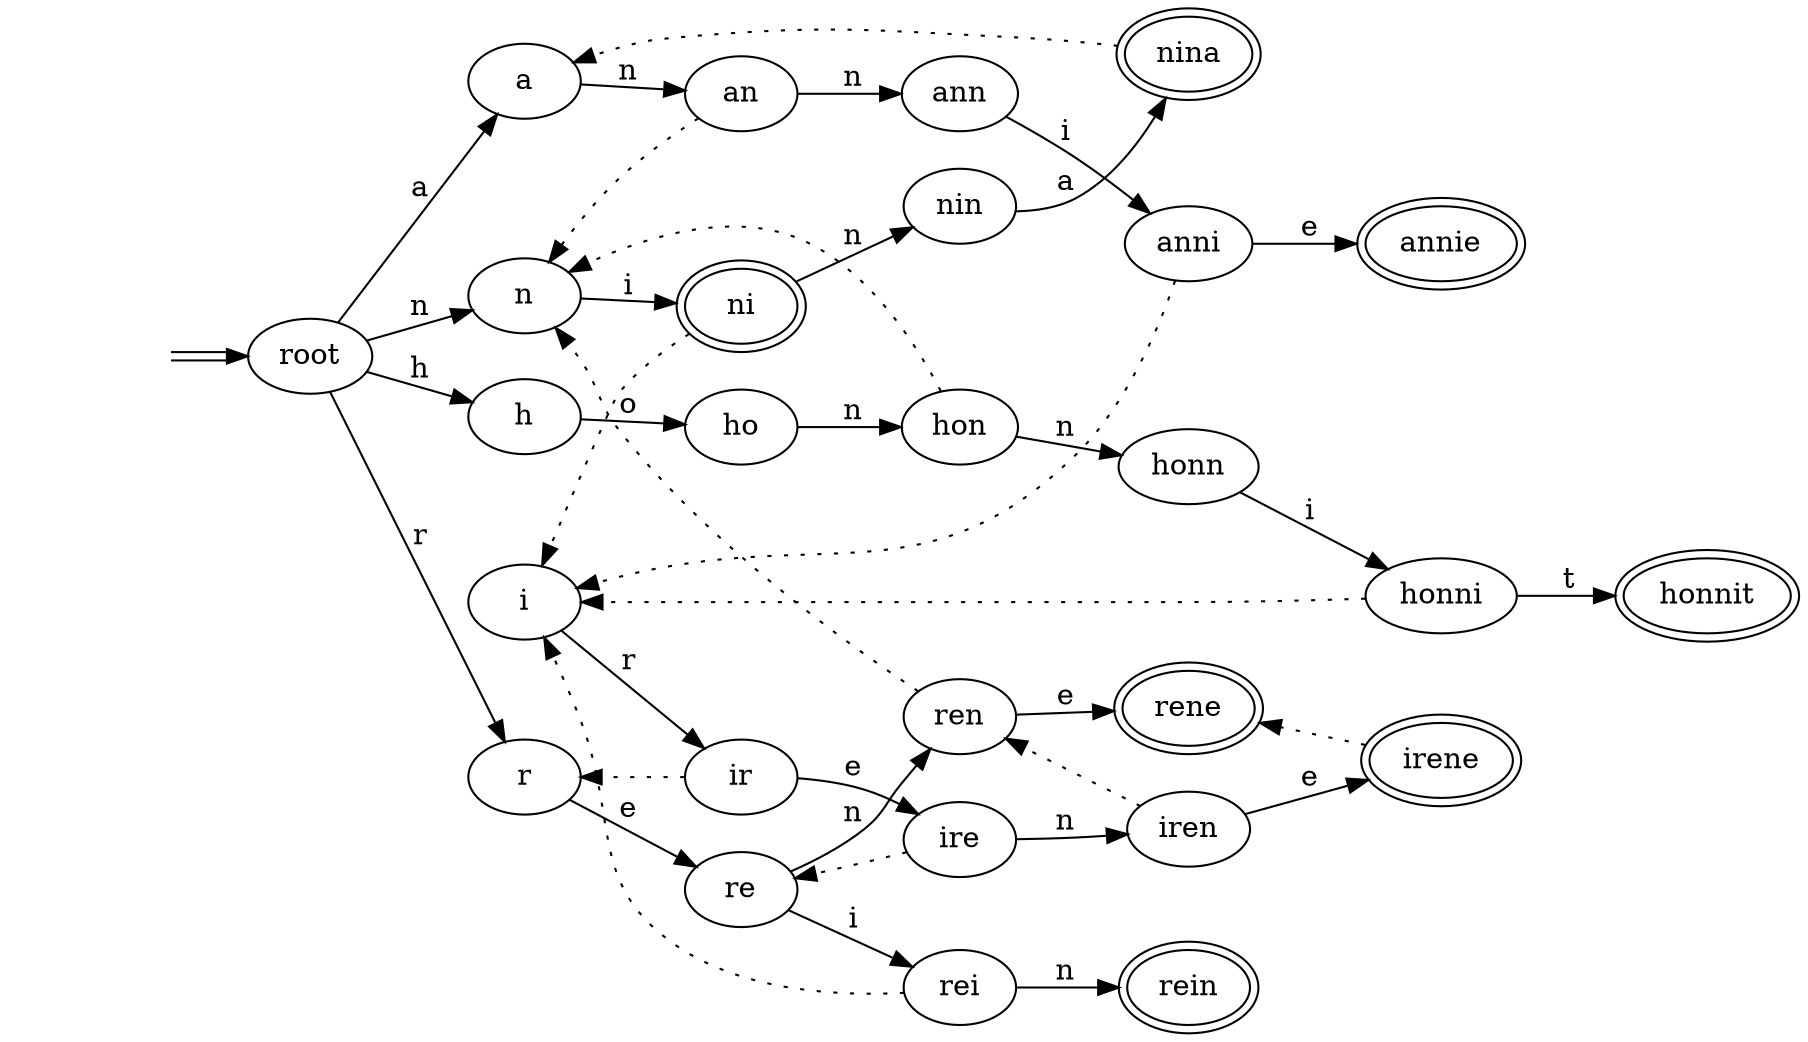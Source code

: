 digraph Automaton { 
  rankdir = LR
{rank=same;   0 [label="root"];}
{rank=same;   1 [label="a"];  2 [label="h"];  3 [label="n"];  4 [label="r"];  5 [label="i"];}
{rank=same;   6 [label="an"];  7 [label="ho"];  8 [label="ni",peripheries=2];  9 [label="re"];  10 [label="ir"];}
{rank=same;   11 [label="ann"];  12 [label="hon"];  13 [label="nin"];  14 [label="ren"];  15 [label="ire"];  16 [label="rei"];}
{rank=same;   17 [label="anni"];  18 [label="honn"];  19 [label="nina",peripheries=2];  20 [label="rene",peripheries=2];  21 [label="iren"];  22 [label="rein",peripheries=2];}
{rank=same;   23 [label="annie",peripheries=2];  24 [label="honni"];  25 [label="irene",peripheries=2];}
{rank=same;   26 [label="honnit",peripheries=2];}
  start0 [style=invis]
  start0 -> 0[color="black:white:black"]
  5 -> 10 [label = "r" ]
  0 -> 3 [label = "n" ]
  12 -> 18 [label = "n" ]
  21 -> 25 [label = "e" ]
  0 -> 4 [label = "r" ]
  15 -> 21 [label = "n" ]
  2 -> 7 [label = "o" ]
  8 -> 13 [label = "n" ]
  0 -> 1 [label = "a" ]
  14 -> 20 [label = "e" ]
  18 -> 24 [label = "i" ]
  0 -> 2 [label = "h" ]
  6 -> 11 [label = "n" ]
  16 -> 22 [label = "n" ]
  4 -> 9 [label = "e" ]
  3 -> 8 [label = "i" ]
  24 -> 26 [label = "t" ]
  17 -> 23 [label = "e" ]
  9 -> 14 [label = "n" ]
  10 -> 15 [label = "e" ]
  13 -> 19 [label = "a" ]
  1 -> 6 [label = "n" ]
  7 -> 12 [label = "n" ]
  9 -> 16 [label = "i" ]
  11 -> 17 [label = "i" ]
    6 -> 3 [style=dotted]
    8 -> 5 [style=dotted]
    10 -> 4 [style=dotted]
    12 -> 3 [style=dotted]
    14 -> 3 [style=dotted]
    15 -> 9 [style=dotted]
    16 -> 5 [style=dotted]
    17 -> 5 [style=dotted]
    19 -> 1 [style=dotted]
    21 -> 14 [style=dotted]
    24 -> 5 [style=dotted]
    25 -> 20 [style=dotted]
}


